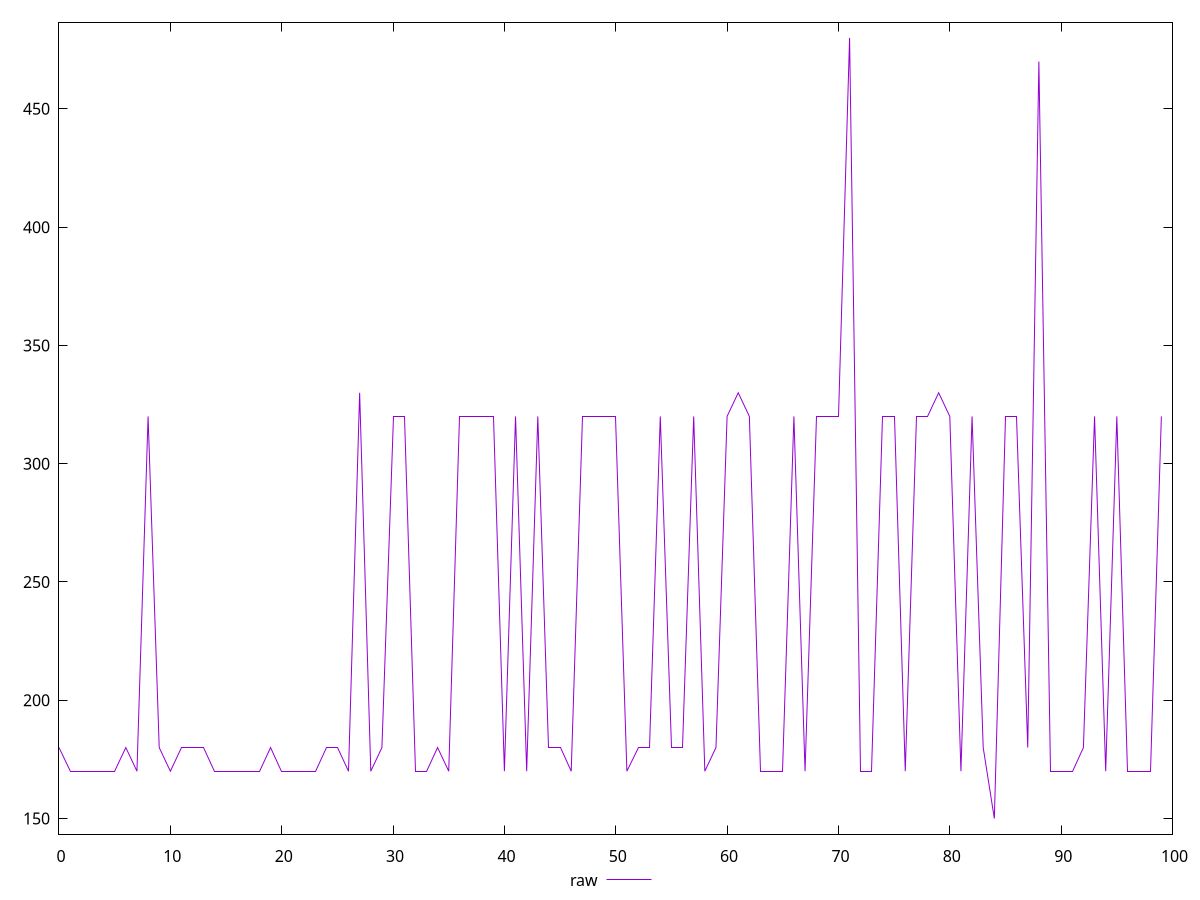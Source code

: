 reset
set terminal svg size 640, 490 enhanced background rgb 'white'
set output "reprap/uses-http2/samples/pages+cached+nointeractive/raw/values.svg"

$raw <<EOF
0 180
1 170
2 170
3 170
4 170
5 170
6 180
7 170
8 320
9 180
10 170
11 180
12 180
13 180
14 170
15 170
16 170
17 170
18 170
19 180
20 170
21 170
22 170
23 170
24 180
25 180
26 170
27 330
28 170
29 180
30 320
31 320
32 170
33 170
34 180
35 170
36 320
37 320
38 320
39 320
40 170
41 320
42 170
43 320
44 180
45 180
46 170
47 320
48 320
49 320
50 320
51 170
52 180
53 180
54 320
55 180
56 180
57 320
58 170
59 180
60 320
61 330
62 320
63 170
64 170
65 170
66 320
67 170
68 320
69 320
70 320
71 480
72 170
73 170
74 320
75 320
76 170
77 320
78 320
79 330
80 320
81 170
82 320
83 180
84 150
85 320
86 320
87 180
88 470
89 170
90 170
91 170
92 180
93 320
94 170
95 320
96 170
97 170
98 170
99 320
EOF

set key outside below
set yrange [143.4:486.6]

plot \
  $raw title "raw" with line, \


reset